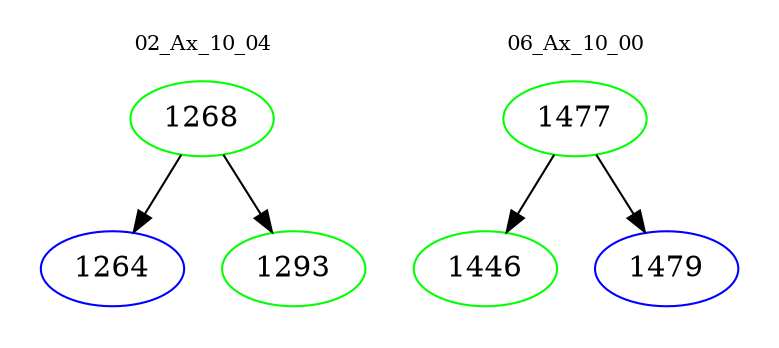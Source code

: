 digraph{
subgraph cluster_0 {
color = white
label = "02_Ax_10_04";
fontsize=10;
T0_1268 [label="1268", color="green"]
T0_1268 -> T0_1264 [color="black"]
T0_1264 [label="1264", color="blue"]
T0_1268 -> T0_1293 [color="black"]
T0_1293 [label="1293", color="green"]
}
subgraph cluster_1 {
color = white
label = "06_Ax_10_00";
fontsize=10;
T1_1477 [label="1477", color="green"]
T1_1477 -> T1_1446 [color="black"]
T1_1446 [label="1446", color="green"]
T1_1477 -> T1_1479 [color="black"]
T1_1479 [label="1479", color="blue"]
}
}
